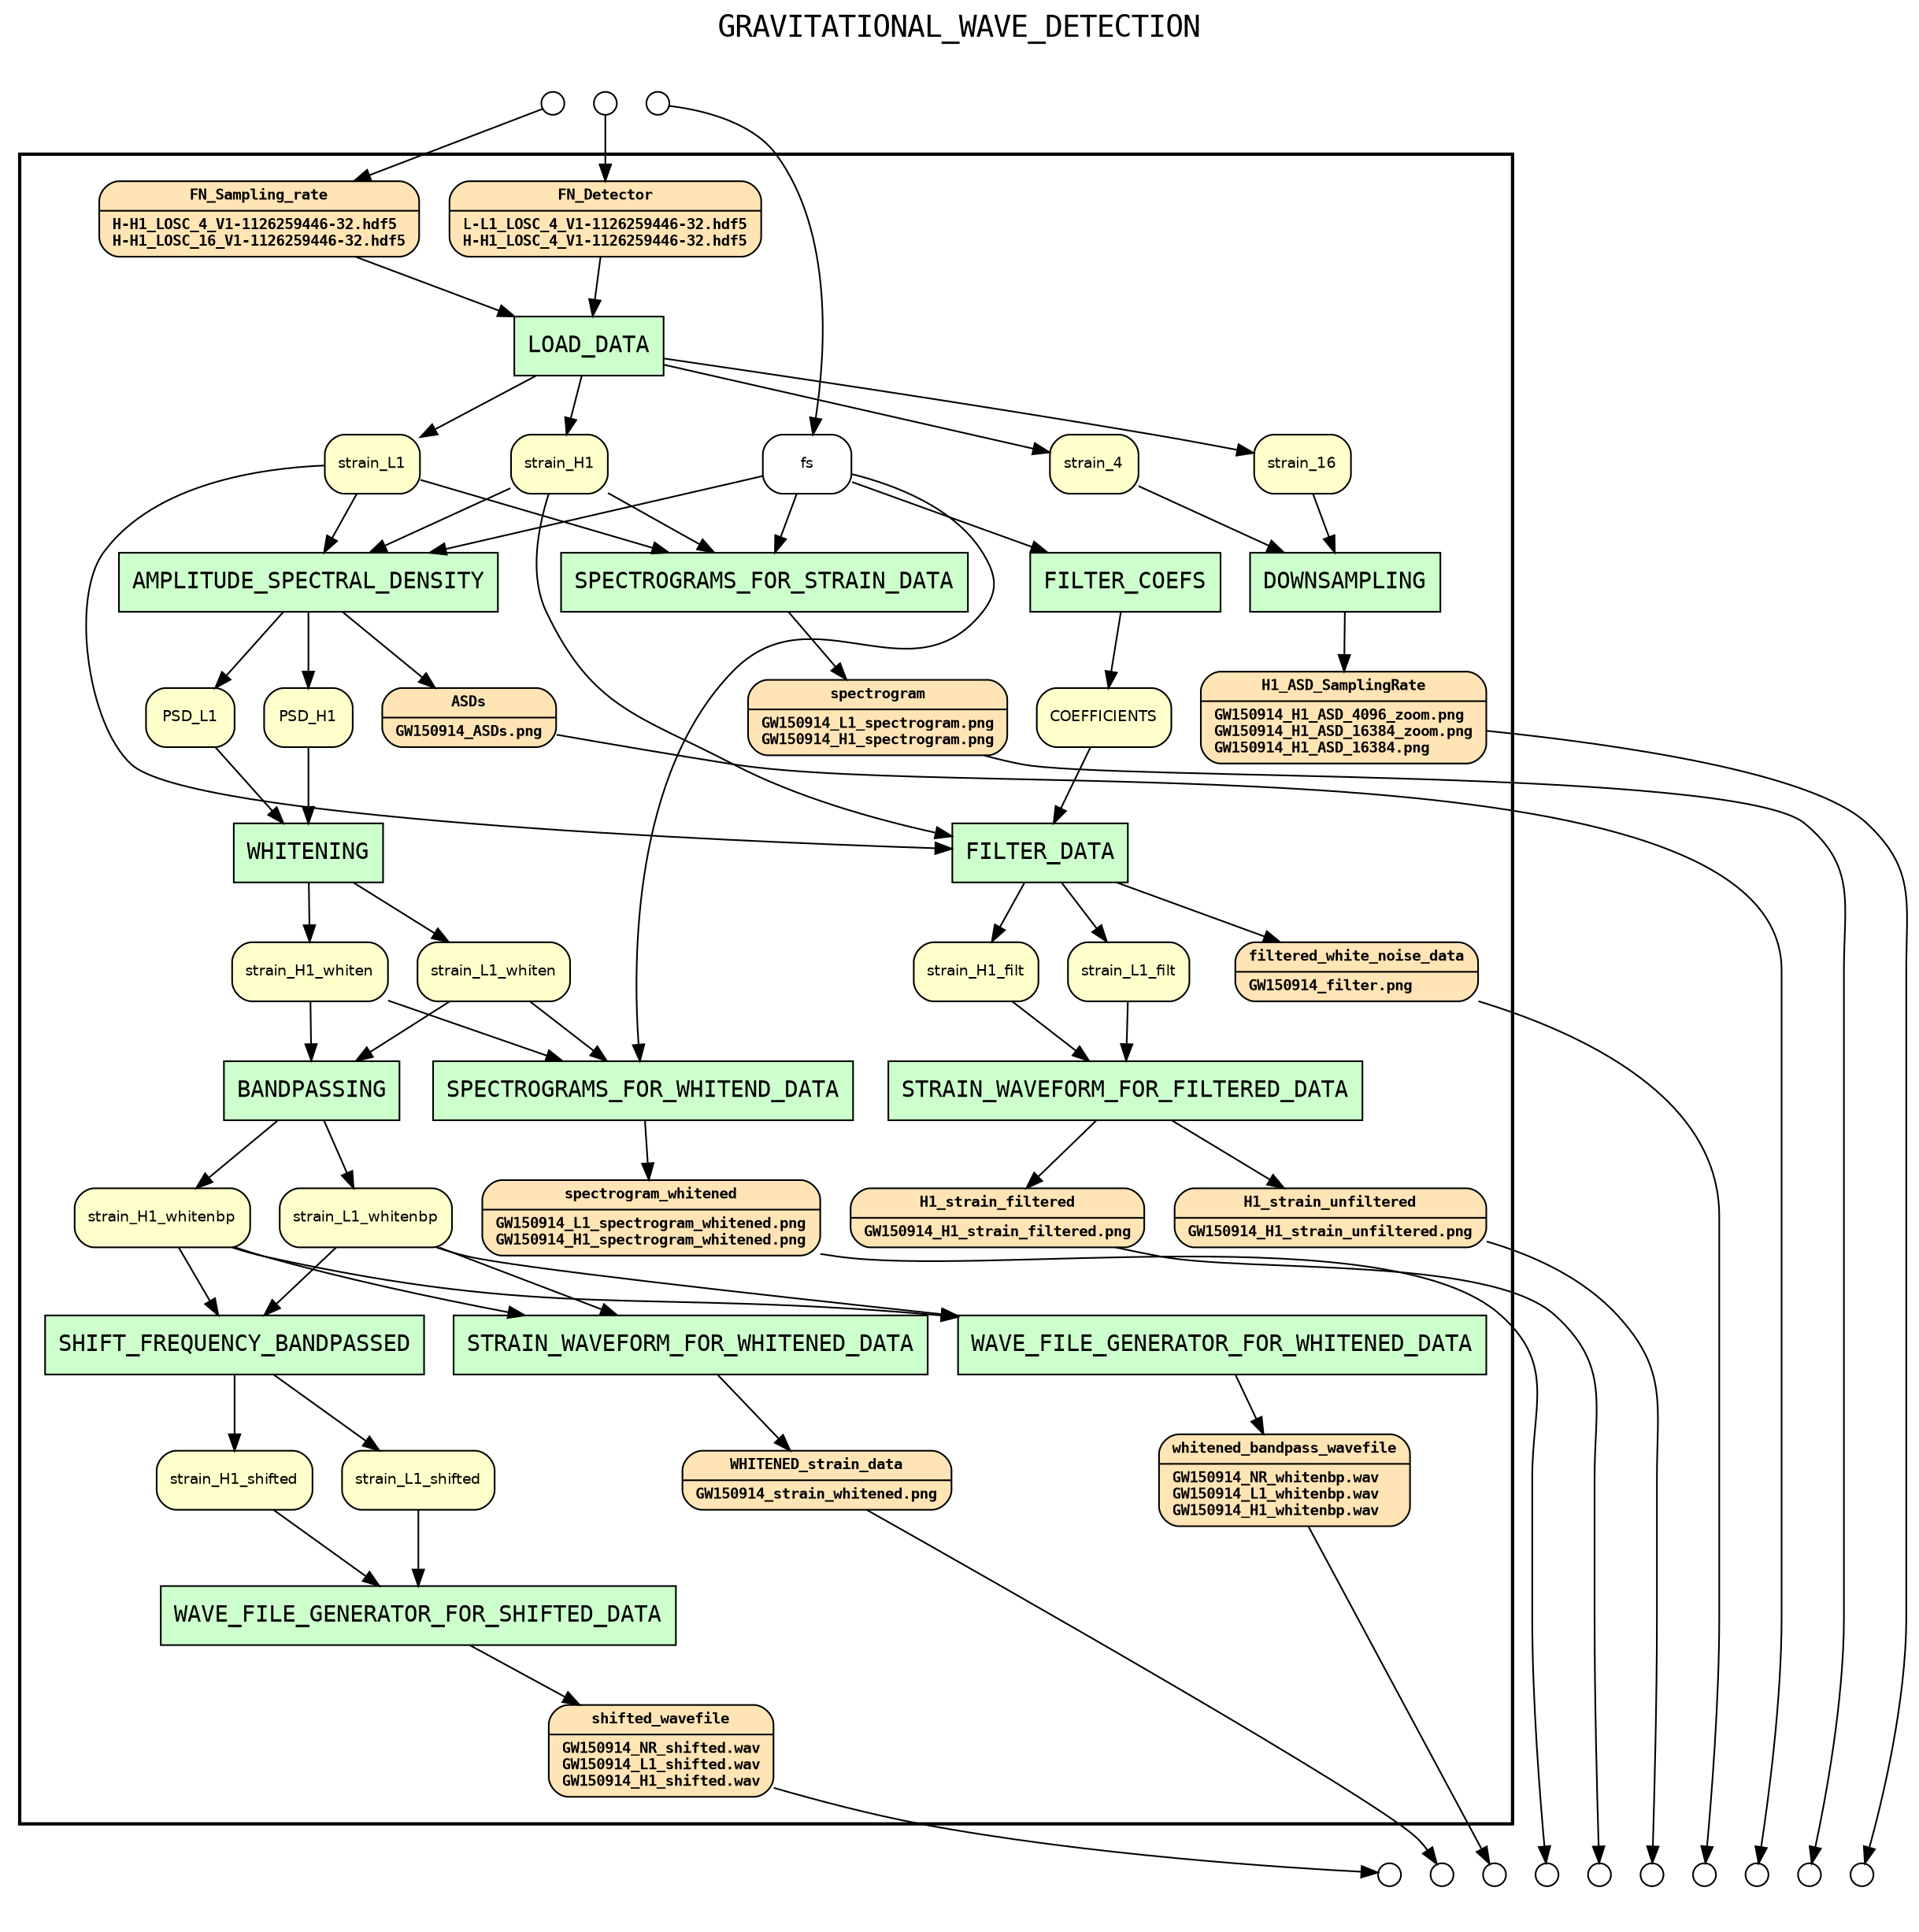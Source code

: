 
digraph yw_data_view {
rankdir=TB
fontname=Courier; fontsize=18; labelloc=t
label="GRAVITATIONAL_WAVE_DETECTION"
subgraph cluster_workflow { label=""; color=black; penwidth=2
subgraph cluster_workflow_inner { label=""; color=white
node[shape=box style="filled" fillcolor="#CCFFCC" peripheries=1 fontname=Courier]
LOAD_DATA
AMPLITUDE_SPECTRAL_DENSITY
WHITENING
BANDPASSING
STRAIN_WAVEFORM_FOR_WHITENED_DATA
SPECTROGRAMS_FOR_STRAIN_DATA
SPECTROGRAMS_FOR_WHITEND_DATA
FILTER_COEFS
FILTER_DATA
STRAIN_WAVEFORM_FOR_FILTERED_DATA
WAVE_FILE_GENERATOR_FOR_WHITENED_DATA
SHIFT_FREQUENCY_BANDPASSED
WAVE_FILE_GENERATOR_FOR_SHIFTED_DATA
DOWNSAMPLING
node[shape=box style="filled" fillcolor="#CCFFCC" peripheries=1 fontname=Courier]
node[shape=box style="rounded,filled" fillcolor="#FFE4B5" peripheries=1 fontname="Courier-Bold" fontsize=9]
FN_Detector[shape=record rankdir=LR label="{<f0> FN_Detector |<f1>L-L1_LOSC_4_V1-1126259446-32.hdf5\lH-H1_LOSC_4_V1-1126259446-32.hdf5\l}"]
FN_Sampling_rate[shape=record rankdir=LR label="{<f0> FN_Sampling_rate |<f1>H-H1_LOSC_4_V1-1126259446-32.hdf5\lH-H1_LOSC_16_V1-1126259446-32.hdf5\l}"]
node[shape=box style="rounded,filled" fillcolor="#FFFFCC" peripheries=1 fontname=Helvetica]
strain_H1
strain_L1
strain_16
strain_4
PSD_H1
PSD_L1
strain_H1_whiten
strain_L1_whiten
strain_H1_whitenbp
strain_L1_whitenbp
COEFFICIENTS
strain_H1_filt
strain_L1_filt
strain_H1_shifted
strain_L1_shifted
node[shape=box style="rounded,filled" fillcolor="#FFE4B5" peripheries=1 fontname="Courier-Bold" fontsize=9]
ASDs[shape=record rankdir=LR label="{<f0> ASDs |<f1>GW150914_ASDs.png\l}"]
WHITENED_strain_data[shape=record rankdir=LR label="{<f0> WHITENED_strain_data |<f1>GW150914_strain_whitened.png\l}"]
spectrogram[shape=record rankdir=LR label="{<f0> spectrogram |<f1>GW150914_L1_spectrogram.png\lGW150914_H1_spectrogram.png\l}"]
spectrogram_whitened[shape=record rankdir=LR label="{<f0> spectrogram_whitened |<f1>GW150914_L1_spectrogram_whitened.png\lGW150914_H1_spectrogram_whitened.png\l}"]
filtered_white_noise_data[shape=record rankdir=LR label="{<f0> filtered_white_noise_data |<f1>GW150914_filter.png\l}"]
H1_strain_filtered[shape=record rankdir=LR label="{<f0> H1_strain_filtered |<f1>GW150914_H1_strain_filtered.png\l}"]
H1_strain_unfiltered[shape=record rankdir=LR label="{<f0> H1_strain_unfiltered |<f1>GW150914_H1_strain_unfiltered.png\l}"]
whitened_bandpass_wavefile[shape=record rankdir=LR label="{<f0> whitened_bandpass_wavefile |<f1>GW150914_NR_whitenbp.wav\lGW150914_L1_whitenbp.wav\lGW150914_H1_whitenbp.wav\l}"]
shifted_wavefile[shape=record rankdir=LR label="{<f0> shifted_wavefile |<f1>GW150914_NR_shifted.wav\lGW150914_L1_shifted.wav\lGW150914_H1_shifted.wav\l}"]
H1_ASD_SamplingRate[shape=record rankdir=LR label="{<f0> H1_ASD_SamplingRate |<f1>GW150914_H1_ASD_4096_zoom.png\lGW150914_H1_ASD_16384_zoom.png\lGW150914_H1_ASD_16384.png\l}"]
node[shape=box style="rounded,filled" fillcolor="#FFFFFF" peripheries=1 fontname=Helvetica]
fs
}}
subgraph cluster_inflows { label=""; color=white; penwidth=2
subgraph cluster_inflows_inner { label=""; color=white
node[shape=circle fillcolor="#FFFFFF" peripheries=1 width=0.2]
fs_inflow [label=""]
FN_Detector_inflow [label=""]
FN_Sampling_rate_inflow [label=""]
}}
subgraph cluster_outflows { label=""; color=white; penwidth=2
subgraph cluster_outflows_inner { label=""; color=white
node[shape=circle fillcolor="#FFFFFF" peripheries=1 width=0.2]
ASDs_outflow [label=""]
WHITENED_strain_data_outflow [label=""]
spectrogram_outflow [label=""]
spectrogram_whitened_outflow [label=""]
filtered_white_noise_data_outflow [label=""]
H1_strain_filtered_outflow [label=""]
H1_strain_unfiltered_outflow [label=""]
whitened_bandpass_wavefile_outflow [label=""]
shifted_wavefile_outflow [label=""]
H1_ASD_SamplingRate_outflow [label=""]
}}
FN_Detector -> LOAD_DATA
FN_Sampling_rate -> LOAD_DATA
strain_H1 -> AMPLITUDE_SPECTRAL_DENSITY
strain_H1 -> SPECTROGRAMS_FOR_STRAIN_DATA
strain_H1 -> FILTER_DATA
strain_L1 -> AMPLITUDE_SPECTRAL_DENSITY
strain_L1 -> SPECTROGRAMS_FOR_STRAIN_DATA
strain_L1 -> FILTER_DATA
strain_16 -> DOWNSAMPLING
strain_4 -> DOWNSAMPLING
fs -> AMPLITUDE_SPECTRAL_DENSITY
fs -> SPECTROGRAMS_FOR_STRAIN_DATA
fs -> SPECTROGRAMS_FOR_WHITEND_DATA
fs -> FILTER_COEFS
PSD_H1 -> WHITENING
PSD_L1 -> WHITENING
strain_H1_whiten -> BANDPASSING
strain_H1_whiten -> SPECTROGRAMS_FOR_WHITEND_DATA
strain_L1_whiten -> BANDPASSING
strain_L1_whiten -> SPECTROGRAMS_FOR_WHITEND_DATA
strain_H1_whitenbp -> STRAIN_WAVEFORM_FOR_WHITENED_DATA
strain_H1_whitenbp -> WAVE_FILE_GENERATOR_FOR_WHITENED_DATA
strain_H1_whitenbp -> SHIFT_FREQUENCY_BANDPASSED
strain_L1_whitenbp -> STRAIN_WAVEFORM_FOR_WHITENED_DATA
strain_L1_whitenbp -> WAVE_FILE_GENERATOR_FOR_WHITENED_DATA
strain_L1_whitenbp -> SHIFT_FREQUENCY_BANDPASSED
COEFFICIENTS -> FILTER_DATA
strain_H1_filt -> STRAIN_WAVEFORM_FOR_FILTERED_DATA
strain_L1_filt -> STRAIN_WAVEFORM_FOR_FILTERED_DATA
strain_H1_shifted -> WAVE_FILE_GENERATOR_FOR_SHIFTED_DATA
strain_L1_shifted -> WAVE_FILE_GENERATOR_FOR_SHIFTED_DATA
LOAD_DATA -> strain_H1
LOAD_DATA -> strain_L1
LOAD_DATA -> strain_16
LOAD_DATA -> strain_4
AMPLITUDE_SPECTRAL_DENSITY -> PSD_H1
AMPLITUDE_SPECTRAL_DENSITY -> PSD_L1
AMPLITUDE_SPECTRAL_DENSITY -> ASDs
WHITENING -> strain_H1_whiten
WHITENING -> strain_L1_whiten
BANDPASSING -> strain_H1_whitenbp
BANDPASSING -> strain_L1_whitenbp
STRAIN_WAVEFORM_FOR_WHITENED_DATA -> WHITENED_strain_data
SPECTROGRAMS_FOR_STRAIN_DATA -> spectrogram
SPECTROGRAMS_FOR_WHITEND_DATA -> spectrogram_whitened
FILTER_COEFS -> COEFFICIENTS
FILTER_DATA -> strain_H1_filt
FILTER_DATA -> strain_L1_filt
FILTER_DATA -> filtered_white_noise_data
STRAIN_WAVEFORM_FOR_FILTERED_DATA -> H1_strain_filtered
STRAIN_WAVEFORM_FOR_FILTERED_DATA -> H1_strain_unfiltered
WAVE_FILE_GENERATOR_FOR_WHITENED_DATA -> whitened_bandpass_wavefile
SHIFT_FREQUENCY_BANDPASSED -> strain_H1_shifted
SHIFT_FREQUENCY_BANDPASSED -> strain_L1_shifted
WAVE_FILE_GENERATOR_FOR_SHIFTED_DATA -> shifted_wavefile
DOWNSAMPLING -> H1_ASD_SamplingRate
fs_inflow -> fs
FN_Detector_inflow -> FN_Detector
FN_Sampling_rate_inflow -> FN_Sampling_rate
ASDs -> ASDs_outflow
WHITENED_strain_data -> WHITENED_strain_data_outflow
spectrogram -> spectrogram_outflow
spectrogram_whitened -> spectrogram_whitened_outflow
filtered_white_noise_data -> filtered_white_noise_data_outflow
H1_strain_filtered -> H1_strain_filtered_outflow
H1_strain_unfiltered -> H1_strain_unfiltered_outflow
whitened_bandpass_wavefile -> whitened_bandpass_wavefile_outflow
shifted_wavefile -> shifted_wavefile_outflow
H1_ASD_SamplingRate -> H1_ASD_SamplingRate_outflow
}

